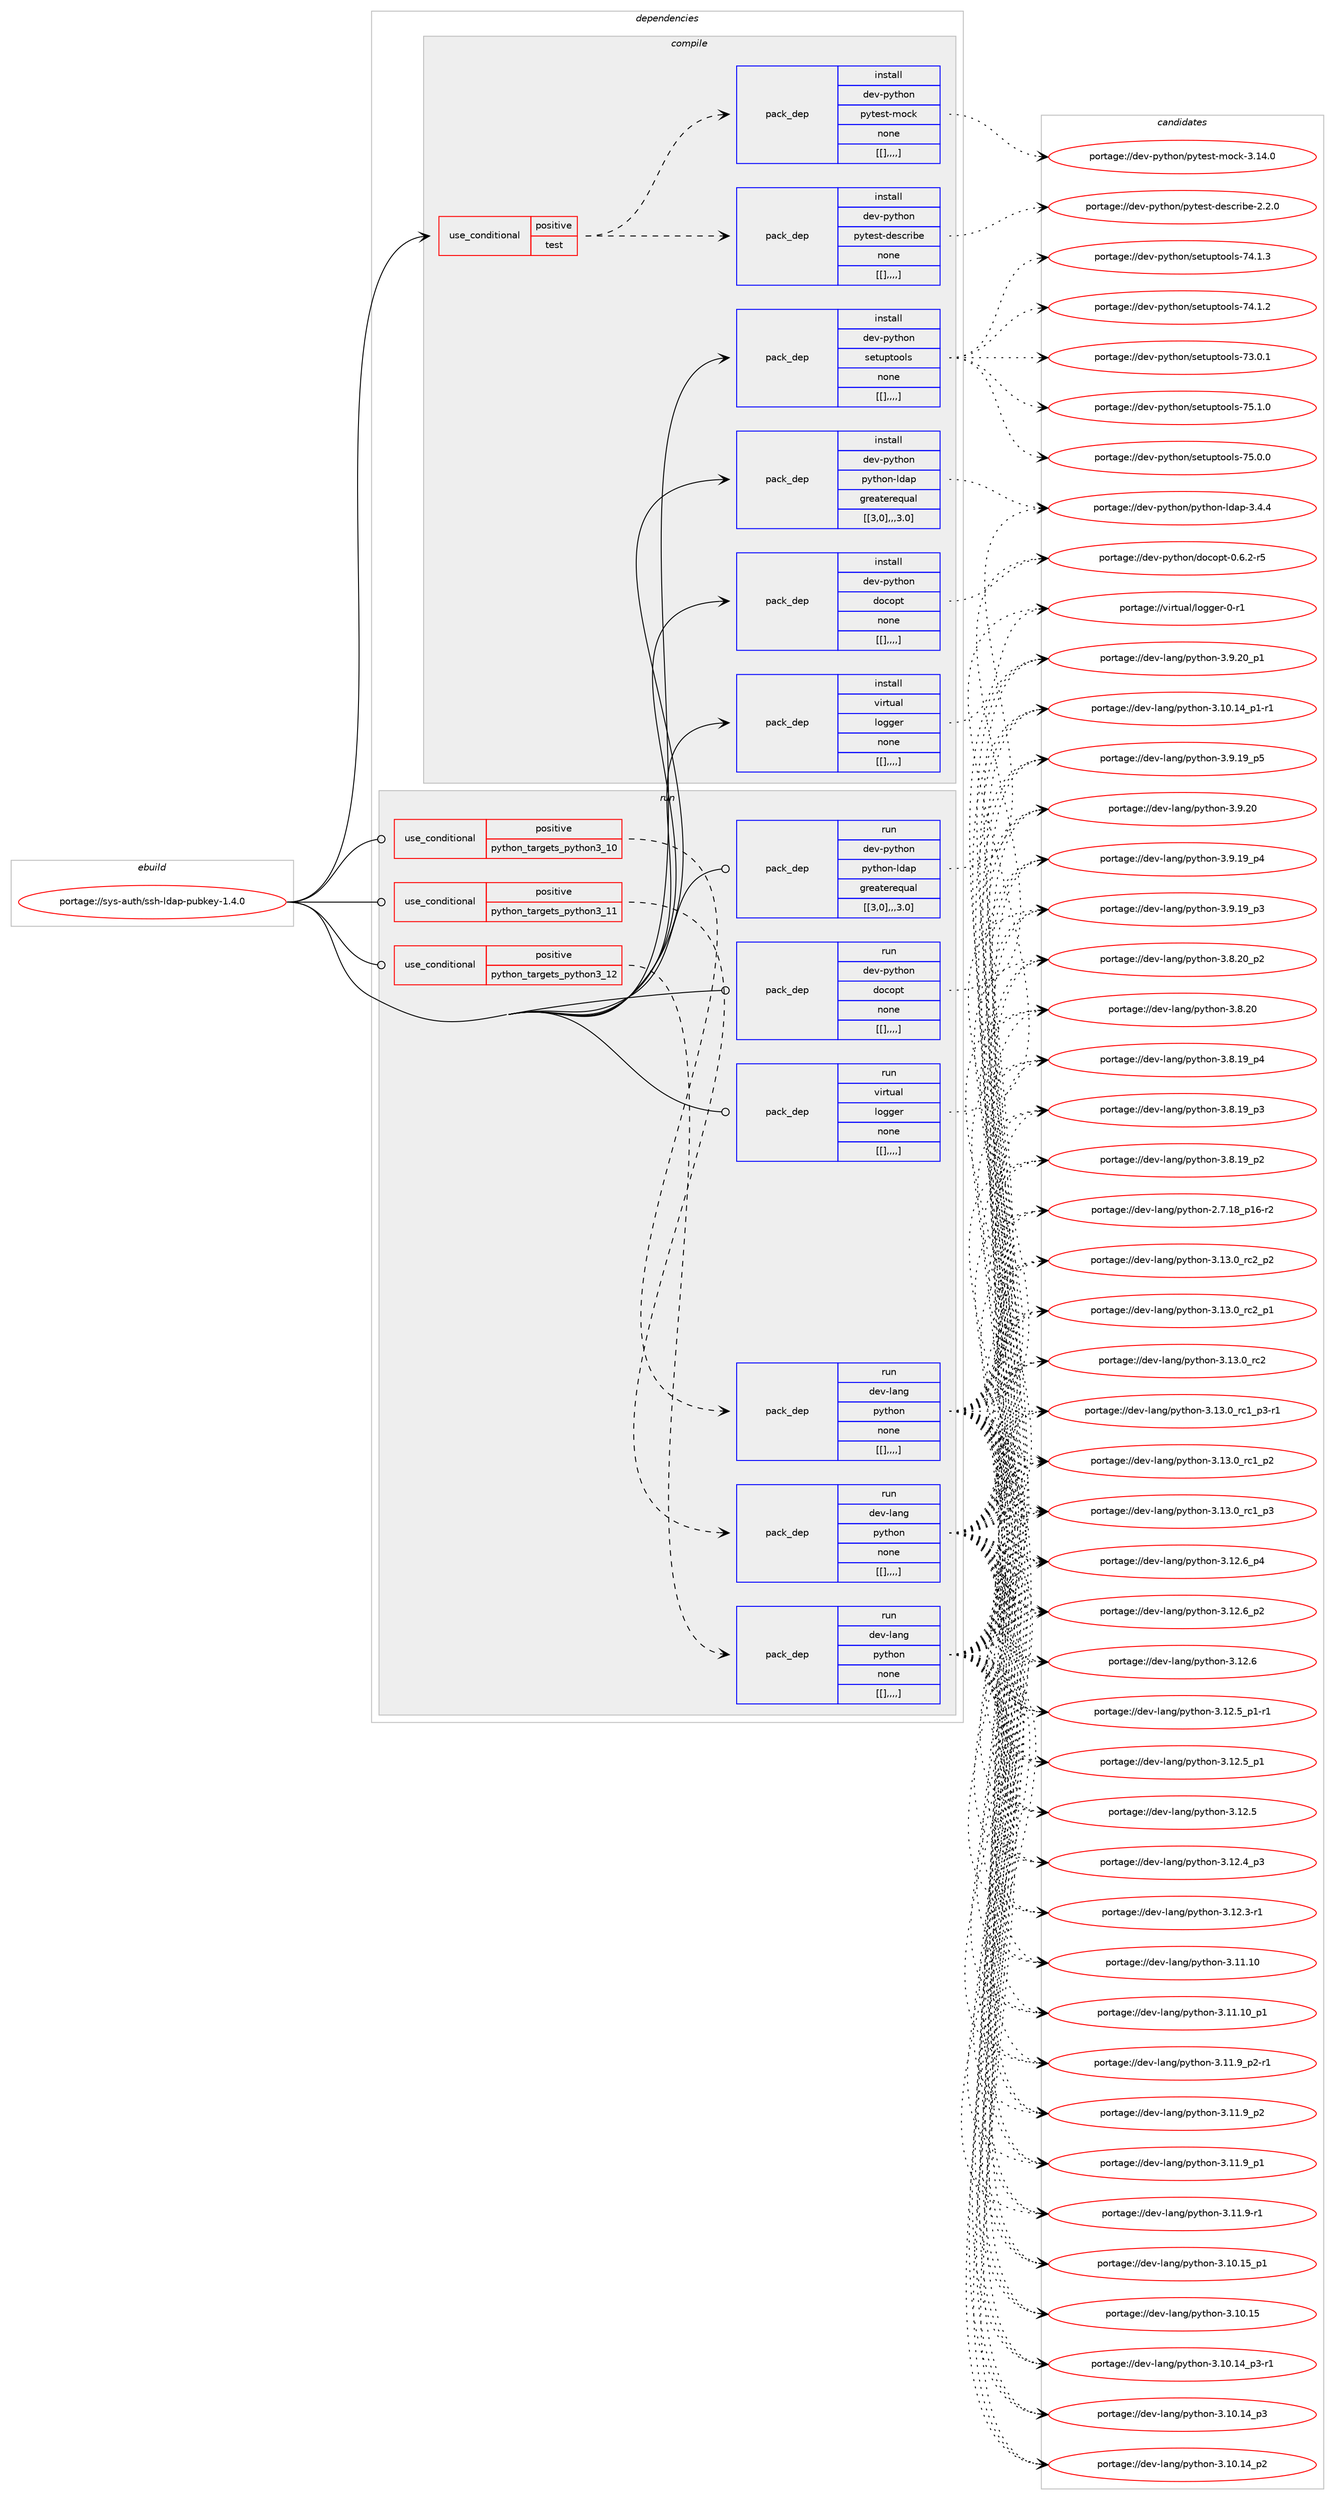 digraph prolog {

# *************
# Graph options
# *************

newrank=true;
concentrate=true;
compound=true;
graph [rankdir=LR,fontname=Helvetica,fontsize=10,ranksep=1.5];#, ranksep=2.5, nodesep=0.2];
edge  [arrowhead=vee];
node  [fontname=Helvetica,fontsize=10];

# **********
# The ebuild
# **********

subgraph cluster_leftcol {
color=gray;
label=<<i>ebuild</i>>;
id [label="portage://sys-auth/ssh-ldap-pubkey-1.4.0", color=red, width=4, href="../sys-auth/ssh-ldap-pubkey-1.4.0.svg"];
}

# ****************
# The dependencies
# ****************

subgraph cluster_midcol {
color=gray;
label=<<i>dependencies</i>>;
subgraph cluster_compile {
fillcolor="#eeeeee";
style=filled;
label=<<i>compile</i>>;
subgraph cond8352 {
dependency22191 [label=<<TABLE BORDER="0" CELLBORDER="1" CELLSPACING="0" CELLPADDING="4"><TR><TD ROWSPAN="3" CELLPADDING="10">use_conditional</TD></TR><TR><TD>positive</TD></TR><TR><TD>test</TD></TR></TABLE>>, shape=none, color=red];
subgraph pack13775 {
dependency22192 [label=<<TABLE BORDER="0" CELLBORDER="1" CELLSPACING="0" CELLPADDING="4" WIDTH="220"><TR><TD ROWSPAN="6" CELLPADDING="30">pack_dep</TD></TR><TR><TD WIDTH="110">install</TD></TR><TR><TD>dev-python</TD></TR><TR><TD>pytest-describe</TD></TR><TR><TD>none</TD></TR><TR><TD>[[],,,,]</TD></TR></TABLE>>, shape=none, color=blue];
}
dependency22191:e -> dependency22192:w [weight=20,style="dashed",arrowhead="vee"];
subgraph pack13776 {
dependency22193 [label=<<TABLE BORDER="0" CELLBORDER="1" CELLSPACING="0" CELLPADDING="4" WIDTH="220"><TR><TD ROWSPAN="6" CELLPADDING="30">pack_dep</TD></TR><TR><TD WIDTH="110">install</TD></TR><TR><TD>dev-python</TD></TR><TR><TD>pytest-mock</TD></TR><TR><TD>none</TD></TR><TR><TD>[[],,,,]</TD></TR></TABLE>>, shape=none, color=blue];
}
dependency22191:e -> dependency22193:w [weight=20,style="dashed",arrowhead="vee"];
}
id:e -> dependency22191:w [weight=20,style="solid",arrowhead="vee"];
subgraph pack13777 {
dependency22194 [label=<<TABLE BORDER="0" CELLBORDER="1" CELLSPACING="0" CELLPADDING="4" WIDTH="220"><TR><TD ROWSPAN="6" CELLPADDING="30">pack_dep</TD></TR><TR><TD WIDTH="110">install</TD></TR><TR><TD>dev-python</TD></TR><TR><TD>docopt</TD></TR><TR><TD>none</TD></TR><TR><TD>[[],,,,]</TD></TR></TABLE>>, shape=none, color=blue];
}
id:e -> dependency22194:w [weight=20,style="solid",arrowhead="vee"];
subgraph pack13778 {
dependency22195 [label=<<TABLE BORDER="0" CELLBORDER="1" CELLSPACING="0" CELLPADDING="4" WIDTH="220"><TR><TD ROWSPAN="6" CELLPADDING="30">pack_dep</TD></TR><TR><TD WIDTH="110">install</TD></TR><TR><TD>dev-python</TD></TR><TR><TD>python-ldap</TD></TR><TR><TD>greaterequal</TD></TR><TR><TD>[[3,0],,,3.0]</TD></TR></TABLE>>, shape=none, color=blue];
}
id:e -> dependency22195:w [weight=20,style="solid",arrowhead="vee"];
subgraph pack13779 {
dependency22196 [label=<<TABLE BORDER="0" CELLBORDER="1" CELLSPACING="0" CELLPADDING="4" WIDTH="220"><TR><TD ROWSPAN="6" CELLPADDING="30">pack_dep</TD></TR><TR><TD WIDTH="110">install</TD></TR><TR><TD>dev-python</TD></TR><TR><TD>setuptools</TD></TR><TR><TD>none</TD></TR><TR><TD>[[],,,,]</TD></TR></TABLE>>, shape=none, color=blue];
}
id:e -> dependency22196:w [weight=20,style="solid",arrowhead="vee"];
subgraph pack13780 {
dependency22197 [label=<<TABLE BORDER="0" CELLBORDER="1" CELLSPACING="0" CELLPADDING="4" WIDTH="220"><TR><TD ROWSPAN="6" CELLPADDING="30">pack_dep</TD></TR><TR><TD WIDTH="110">install</TD></TR><TR><TD>virtual</TD></TR><TR><TD>logger</TD></TR><TR><TD>none</TD></TR><TR><TD>[[],,,,]</TD></TR></TABLE>>, shape=none, color=blue];
}
id:e -> dependency22197:w [weight=20,style="solid",arrowhead="vee"];
}
subgraph cluster_compileandrun {
fillcolor="#eeeeee";
style=filled;
label=<<i>compile and run</i>>;
}
subgraph cluster_run {
fillcolor="#eeeeee";
style=filled;
label=<<i>run</i>>;
subgraph cond8353 {
dependency22198 [label=<<TABLE BORDER="0" CELLBORDER="1" CELLSPACING="0" CELLPADDING="4"><TR><TD ROWSPAN="3" CELLPADDING="10">use_conditional</TD></TR><TR><TD>positive</TD></TR><TR><TD>python_targets_python3_10</TD></TR></TABLE>>, shape=none, color=red];
subgraph pack13781 {
dependency22199 [label=<<TABLE BORDER="0" CELLBORDER="1" CELLSPACING="0" CELLPADDING="4" WIDTH="220"><TR><TD ROWSPAN="6" CELLPADDING="30">pack_dep</TD></TR><TR><TD WIDTH="110">run</TD></TR><TR><TD>dev-lang</TD></TR><TR><TD>python</TD></TR><TR><TD>none</TD></TR><TR><TD>[[],,,,]</TD></TR></TABLE>>, shape=none, color=blue];
}
dependency22198:e -> dependency22199:w [weight=20,style="dashed",arrowhead="vee"];
}
id:e -> dependency22198:w [weight=20,style="solid",arrowhead="odot"];
subgraph cond8354 {
dependency22200 [label=<<TABLE BORDER="0" CELLBORDER="1" CELLSPACING="0" CELLPADDING="4"><TR><TD ROWSPAN="3" CELLPADDING="10">use_conditional</TD></TR><TR><TD>positive</TD></TR><TR><TD>python_targets_python3_11</TD></TR></TABLE>>, shape=none, color=red];
subgraph pack13782 {
dependency22201 [label=<<TABLE BORDER="0" CELLBORDER="1" CELLSPACING="0" CELLPADDING="4" WIDTH="220"><TR><TD ROWSPAN="6" CELLPADDING="30">pack_dep</TD></TR><TR><TD WIDTH="110">run</TD></TR><TR><TD>dev-lang</TD></TR><TR><TD>python</TD></TR><TR><TD>none</TD></TR><TR><TD>[[],,,,]</TD></TR></TABLE>>, shape=none, color=blue];
}
dependency22200:e -> dependency22201:w [weight=20,style="dashed",arrowhead="vee"];
}
id:e -> dependency22200:w [weight=20,style="solid",arrowhead="odot"];
subgraph cond8355 {
dependency22202 [label=<<TABLE BORDER="0" CELLBORDER="1" CELLSPACING="0" CELLPADDING="4"><TR><TD ROWSPAN="3" CELLPADDING="10">use_conditional</TD></TR><TR><TD>positive</TD></TR><TR><TD>python_targets_python3_12</TD></TR></TABLE>>, shape=none, color=red];
subgraph pack13783 {
dependency22203 [label=<<TABLE BORDER="0" CELLBORDER="1" CELLSPACING="0" CELLPADDING="4" WIDTH="220"><TR><TD ROWSPAN="6" CELLPADDING="30">pack_dep</TD></TR><TR><TD WIDTH="110">run</TD></TR><TR><TD>dev-lang</TD></TR><TR><TD>python</TD></TR><TR><TD>none</TD></TR><TR><TD>[[],,,,]</TD></TR></TABLE>>, shape=none, color=blue];
}
dependency22202:e -> dependency22203:w [weight=20,style="dashed",arrowhead="vee"];
}
id:e -> dependency22202:w [weight=20,style="solid",arrowhead="odot"];
subgraph pack13784 {
dependency22204 [label=<<TABLE BORDER="0" CELLBORDER="1" CELLSPACING="0" CELLPADDING="4" WIDTH="220"><TR><TD ROWSPAN="6" CELLPADDING="30">pack_dep</TD></TR><TR><TD WIDTH="110">run</TD></TR><TR><TD>dev-python</TD></TR><TR><TD>docopt</TD></TR><TR><TD>none</TD></TR><TR><TD>[[],,,,]</TD></TR></TABLE>>, shape=none, color=blue];
}
id:e -> dependency22204:w [weight=20,style="solid",arrowhead="odot"];
subgraph pack13785 {
dependency22205 [label=<<TABLE BORDER="0" CELLBORDER="1" CELLSPACING="0" CELLPADDING="4" WIDTH="220"><TR><TD ROWSPAN="6" CELLPADDING="30">pack_dep</TD></TR><TR><TD WIDTH="110">run</TD></TR><TR><TD>dev-python</TD></TR><TR><TD>python-ldap</TD></TR><TR><TD>greaterequal</TD></TR><TR><TD>[[3,0],,,3.0]</TD></TR></TABLE>>, shape=none, color=blue];
}
id:e -> dependency22205:w [weight=20,style="solid",arrowhead="odot"];
subgraph pack13786 {
dependency22206 [label=<<TABLE BORDER="0" CELLBORDER="1" CELLSPACING="0" CELLPADDING="4" WIDTH="220"><TR><TD ROWSPAN="6" CELLPADDING="30">pack_dep</TD></TR><TR><TD WIDTH="110">run</TD></TR><TR><TD>virtual</TD></TR><TR><TD>logger</TD></TR><TR><TD>none</TD></TR><TR><TD>[[],,,,]</TD></TR></TABLE>>, shape=none, color=blue];
}
id:e -> dependency22206:w [weight=20,style="solid",arrowhead="odot"];
}
}

# **************
# The candidates
# **************

subgraph cluster_choices {
rank=same;
color=gray;
label=<<i>candidates</i>>;

subgraph choice13775 {
color=black;
nodesep=1;
choice1001011184511212111610411111047112121116101115116451001011159911410598101455046504648 [label="portage://dev-python/pytest-describe-2.2.0", color=red, width=4,href="../dev-python/pytest-describe-2.2.0.svg"];
dependency22192:e -> choice1001011184511212111610411111047112121116101115116451001011159911410598101455046504648:w [style=dotted,weight="100"];
}
subgraph choice13776 {
color=black;
nodesep=1;
choice1001011184511212111610411111047112121116101115116451091119910745514649524648 [label="portage://dev-python/pytest-mock-3.14.0", color=red, width=4,href="../dev-python/pytest-mock-3.14.0.svg"];
dependency22193:e -> choice1001011184511212111610411111047112121116101115116451091119910745514649524648:w [style=dotted,weight="100"];
}
subgraph choice13777 {
color=black;
nodesep=1;
choice1001011184511212111610411111047100111991111121164548465446504511453 [label="portage://dev-python/docopt-0.6.2-r5", color=red, width=4,href="../dev-python/docopt-0.6.2-r5.svg"];
dependency22194:e -> choice1001011184511212111610411111047100111991111121164548465446504511453:w [style=dotted,weight="100"];
}
subgraph choice13778 {
color=black;
nodesep=1;
choice10010111845112121116104111110471121211161041111104510810097112455146524652 [label="portage://dev-python/python-ldap-3.4.4", color=red, width=4,href="../dev-python/python-ldap-3.4.4.svg"];
dependency22195:e -> choice10010111845112121116104111110471121211161041111104510810097112455146524652:w [style=dotted,weight="100"];
}
subgraph choice13779 {
color=black;
nodesep=1;
choice100101118451121211161041111104711510111611711211611111110811545555346494648 [label="portage://dev-python/setuptools-75.1.0", color=red, width=4,href="../dev-python/setuptools-75.1.0.svg"];
choice100101118451121211161041111104711510111611711211611111110811545555346484648 [label="portage://dev-python/setuptools-75.0.0", color=red, width=4,href="../dev-python/setuptools-75.0.0.svg"];
choice100101118451121211161041111104711510111611711211611111110811545555246494651 [label="portage://dev-python/setuptools-74.1.3", color=red, width=4,href="../dev-python/setuptools-74.1.3.svg"];
choice100101118451121211161041111104711510111611711211611111110811545555246494650 [label="portage://dev-python/setuptools-74.1.2", color=red, width=4,href="../dev-python/setuptools-74.1.2.svg"];
choice100101118451121211161041111104711510111611711211611111110811545555146484649 [label="portage://dev-python/setuptools-73.0.1", color=red, width=4,href="../dev-python/setuptools-73.0.1.svg"];
dependency22196:e -> choice100101118451121211161041111104711510111611711211611111110811545555346494648:w [style=dotted,weight="100"];
dependency22196:e -> choice100101118451121211161041111104711510111611711211611111110811545555346484648:w [style=dotted,weight="100"];
dependency22196:e -> choice100101118451121211161041111104711510111611711211611111110811545555246494651:w [style=dotted,weight="100"];
dependency22196:e -> choice100101118451121211161041111104711510111611711211611111110811545555246494650:w [style=dotted,weight="100"];
dependency22196:e -> choice100101118451121211161041111104711510111611711211611111110811545555146484649:w [style=dotted,weight="100"];
}
subgraph choice13780 {
color=black;
nodesep=1;
choice118105114116117971084710811110310310111445484511449 [label="portage://virtual/logger-0-r1", color=red, width=4,href="../virtual/logger-0-r1.svg"];
dependency22197:e -> choice118105114116117971084710811110310310111445484511449:w [style=dotted,weight="100"];
}
subgraph choice13781 {
color=black;
nodesep=1;
choice100101118451089711010347112121116104111110455146495146489511499509511250 [label="portage://dev-lang/python-3.13.0_rc2_p2", color=red, width=4,href="../dev-lang/python-3.13.0_rc2_p2.svg"];
choice100101118451089711010347112121116104111110455146495146489511499509511249 [label="portage://dev-lang/python-3.13.0_rc2_p1", color=red, width=4,href="../dev-lang/python-3.13.0_rc2_p1.svg"];
choice10010111845108971101034711212111610411111045514649514648951149950 [label="portage://dev-lang/python-3.13.0_rc2", color=red, width=4,href="../dev-lang/python-3.13.0_rc2.svg"];
choice1001011184510897110103471121211161041111104551464951464895114994995112514511449 [label="portage://dev-lang/python-3.13.0_rc1_p3-r1", color=red, width=4,href="../dev-lang/python-3.13.0_rc1_p3-r1.svg"];
choice100101118451089711010347112121116104111110455146495146489511499499511251 [label="portage://dev-lang/python-3.13.0_rc1_p3", color=red, width=4,href="../dev-lang/python-3.13.0_rc1_p3.svg"];
choice100101118451089711010347112121116104111110455146495146489511499499511250 [label="portage://dev-lang/python-3.13.0_rc1_p2", color=red, width=4,href="../dev-lang/python-3.13.0_rc1_p2.svg"];
choice100101118451089711010347112121116104111110455146495046549511252 [label="portage://dev-lang/python-3.12.6_p4", color=red, width=4,href="../dev-lang/python-3.12.6_p4.svg"];
choice100101118451089711010347112121116104111110455146495046549511250 [label="portage://dev-lang/python-3.12.6_p2", color=red, width=4,href="../dev-lang/python-3.12.6_p2.svg"];
choice10010111845108971101034711212111610411111045514649504654 [label="portage://dev-lang/python-3.12.6", color=red, width=4,href="../dev-lang/python-3.12.6.svg"];
choice1001011184510897110103471121211161041111104551464950465395112494511449 [label="portage://dev-lang/python-3.12.5_p1-r1", color=red, width=4,href="../dev-lang/python-3.12.5_p1-r1.svg"];
choice100101118451089711010347112121116104111110455146495046539511249 [label="portage://dev-lang/python-3.12.5_p1", color=red, width=4,href="../dev-lang/python-3.12.5_p1.svg"];
choice10010111845108971101034711212111610411111045514649504653 [label="portage://dev-lang/python-3.12.5", color=red, width=4,href="../dev-lang/python-3.12.5.svg"];
choice100101118451089711010347112121116104111110455146495046529511251 [label="portage://dev-lang/python-3.12.4_p3", color=red, width=4,href="../dev-lang/python-3.12.4_p3.svg"];
choice100101118451089711010347112121116104111110455146495046514511449 [label="portage://dev-lang/python-3.12.3-r1", color=red, width=4,href="../dev-lang/python-3.12.3-r1.svg"];
choice10010111845108971101034711212111610411111045514649494649489511249 [label="portage://dev-lang/python-3.11.10_p1", color=red, width=4,href="../dev-lang/python-3.11.10_p1.svg"];
choice1001011184510897110103471121211161041111104551464949464948 [label="portage://dev-lang/python-3.11.10", color=red, width=4,href="../dev-lang/python-3.11.10.svg"];
choice1001011184510897110103471121211161041111104551464949465795112504511449 [label="portage://dev-lang/python-3.11.9_p2-r1", color=red, width=4,href="../dev-lang/python-3.11.9_p2-r1.svg"];
choice100101118451089711010347112121116104111110455146494946579511250 [label="portage://dev-lang/python-3.11.9_p2", color=red, width=4,href="../dev-lang/python-3.11.9_p2.svg"];
choice100101118451089711010347112121116104111110455146494946579511249 [label="portage://dev-lang/python-3.11.9_p1", color=red, width=4,href="../dev-lang/python-3.11.9_p1.svg"];
choice100101118451089711010347112121116104111110455146494946574511449 [label="portage://dev-lang/python-3.11.9-r1", color=red, width=4,href="../dev-lang/python-3.11.9-r1.svg"];
choice10010111845108971101034711212111610411111045514649484649539511249 [label="portage://dev-lang/python-3.10.15_p1", color=red, width=4,href="../dev-lang/python-3.10.15_p1.svg"];
choice1001011184510897110103471121211161041111104551464948464953 [label="portage://dev-lang/python-3.10.15", color=red, width=4,href="../dev-lang/python-3.10.15.svg"];
choice100101118451089711010347112121116104111110455146494846495295112514511449 [label="portage://dev-lang/python-3.10.14_p3-r1", color=red, width=4,href="../dev-lang/python-3.10.14_p3-r1.svg"];
choice10010111845108971101034711212111610411111045514649484649529511251 [label="portage://dev-lang/python-3.10.14_p3", color=red, width=4,href="../dev-lang/python-3.10.14_p3.svg"];
choice10010111845108971101034711212111610411111045514649484649529511250 [label="portage://dev-lang/python-3.10.14_p2", color=red, width=4,href="../dev-lang/python-3.10.14_p2.svg"];
choice100101118451089711010347112121116104111110455146494846495295112494511449 [label="portage://dev-lang/python-3.10.14_p1-r1", color=red, width=4,href="../dev-lang/python-3.10.14_p1-r1.svg"];
choice100101118451089711010347112121116104111110455146574650489511249 [label="portage://dev-lang/python-3.9.20_p1", color=red, width=4,href="../dev-lang/python-3.9.20_p1.svg"];
choice10010111845108971101034711212111610411111045514657465048 [label="portage://dev-lang/python-3.9.20", color=red, width=4,href="../dev-lang/python-3.9.20.svg"];
choice100101118451089711010347112121116104111110455146574649579511253 [label="portage://dev-lang/python-3.9.19_p5", color=red, width=4,href="../dev-lang/python-3.9.19_p5.svg"];
choice100101118451089711010347112121116104111110455146574649579511252 [label="portage://dev-lang/python-3.9.19_p4", color=red, width=4,href="../dev-lang/python-3.9.19_p4.svg"];
choice100101118451089711010347112121116104111110455146574649579511251 [label="portage://dev-lang/python-3.9.19_p3", color=red, width=4,href="../dev-lang/python-3.9.19_p3.svg"];
choice100101118451089711010347112121116104111110455146564650489511250 [label="portage://dev-lang/python-3.8.20_p2", color=red, width=4,href="../dev-lang/python-3.8.20_p2.svg"];
choice10010111845108971101034711212111610411111045514656465048 [label="portage://dev-lang/python-3.8.20", color=red, width=4,href="../dev-lang/python-3.8.20.svg"];
choice100101118451089711010347112121116104111110455146564649579511252 [label="portage://dev-lang/python-3.8.19_p4", color=red, width=4,href="../dev-lang/python-3.8.19_p4.svg"];
choice100101118451089711010347112121116104111110455146564649579511251 [label="portage://dev-lang/python-3.8.19_p3", color=red, width=4,href="../dev-lang/python-3.8.19_p3.svg"];
choice100101118451089711010347112121116104111110455146564649579511250 [label="portage://dev-lang/python-3.8.19_p2", color=red, width=4,href="../dev-lang/python-3.8.19_p2.svg"];
choice100101118451089711010347112121116104111110455046554649569511249544511450 [label="portage://dev-lang/python-2.7.18_p16-r2", color=red, width=4,href="../dev-lang/python-2.7.18_p16-r2.svg"];
dependency22199:e -> choice100101118451089711010347112121116104111110455146495146489511499509511250:w [style=dotted,weight="100"];
dependency22199:e -> choice100101118451089711010347112121116104111110455146495146489511499509511249:w [style=dotted,weight="100"];
dependency22199:e -> choice10010111845108971101034711212111610411111045514649514648951149950:w [style=dotted,weight="100"];
dependency22199:e -> choice1001011184510897110103471121211161041111104551464951464895114994995112514511449:w [style=dotted,weight="100"];
dependency22199:e -> choice100101118451089711010347112121116104111110455146495146489511499499511251:w [style=dotted,weight="100"];
dependency22199:e -> choice100101118451089711010347112121116104111110455146495146489511499499511250:w [style=dotted,weight="100"];
dependency22199:e -> choice100101118451089711010347112121116104111110455146495046549511252:w [style=dotted,weight="100"];
dependency22199:e -> choice100101118451089711010347112121116104111110455146495046549511250:w [style=dotted,weight="100"];
dependency22199:e -> choice10010111845108971101034711212111610411111045514649504654:w [style=dotted,weight="100"];
dependency22199:e -> choice1001011184510897110103471121211161041111104551464950465395112494511449:w [style=dotted,weight="100"];
dependency22199:e -> choice100101118451089711010347112121116104111110455146495046539511249:w [style=dotted,weight="100"];
dependency22199:e -> choice10010111845108971101034711212111610411111045514649504653:w [style=dotted,weight="100"];
dependency22199:e -> choice100101118451089711010347112121116104111110455146495046529511251:w [style=dotted,weight="100"];
dependency22199:e -> choice100101118451089711010347112121116104111110455146495046514511449:w [style=dotted,weight="100"];
dependency22199:e -> choice10010111845108971101034711212111610411111045514649494649489511249:w [style=dotted,weight="100"];
dependency22199:e -> choice1001011184510897110103471121211161041111104551464949464948:w [style=dotted,weight="100"];
dependency22199:e -> choice1001011184510897110103471121211161041111104551464949465795112504511449:w [style=dotted,weight="100"];
dependency22199:e -> choice100101118451089711010347112121116104111110455146494946579511250:w [style=dotted,weight="100"];
dependency22199:e -> choice100101118451089711010347112121116104111110455146494946579511249:w [style=dotted,weight="100"];
dependency22199:e -> choice100101118451089711010347112121116104111110455146494946574511449:w [style=dotted,weight="100"];
dependency22199:e -> choice10010111845108971101034711212111610411111045514649484649539511249:w [style=dotted,weight="100"];
dependency22199:e -> choice1001011184510897110103471121211161041111104551464948464953:w [style=dotted,weight="100"];
dependency22199:e -> choice100101118451089711010347112121116104111110455146494846495295112514511449:w [style=dotted,weight="100"];
dependency22199:e -> choice10010111845108971101034711212111610411111045514649484649529511251:w [style=dotted,weight="100"];
dependency22199:e -> choice10010111845108971101034711212111610411111045514649484649529511250:w [style=dotted,weight="100"];
dependency22199:e -> choice100101118451089711010347112121116104111110455146494846495295112494511449:w [style=dotted,weight="100"];
dependency22199:e -> choice100101118451089711010347112121116104111110455146574650489511249:w [style=dotted,weight="100"];
dependency22199:e -> choice10010111845108971101034711212111610411111045514657465048:w [style=dotted,weight="100"];
dependency22199:e -> choice100101118451089711010347112121116104111110455146574649579511253:w [style=dotted,weight="100"];
dependency22199:e -> choice100101118451089711010347112121116104111110455146574649579511252:w [style=dotted,weight="100"];
dependency22199:e -> choice100101118451089711010347112121116104111110455146574649579511251:w [style=dotted,weight="100"];
dependency22199:e -> choice100101118451089711010347112121116104111110455146564650489511250:w [style=dotted,weight="100"];
dependency22199:e -> choice10010111845108971101034711212111610411111045514656465048:w [style=dotted,weight="100"];
dependency22199:e -> choice100101118451089711010347112121116104111110455146564649579511252:w [style=dotted,weight="100"];
dependency22199:e -> choice100101118451089711010347112121116104111110455146564649579511251:w [style=dotted,weight="100"];
dependency22199:e -> choice100101118451089711010347112121116104111110455146564649579511250:w [style=dotted,weight="100"];
dependency22199:e -> choice100101118451089711010347112121116104111110455046554649569511249544511450:w [style=dotted,weight="100"];
}
subgraph choice13782 {
color=black;
nodesep=1;
choice100101118451089711010347112121116104111110455146495146489511499509511250 [label="portage://dev-lang/python-3.13.0_rc2_p2", color=red, width=4,href="../dev-lang/python-3.13.0_rc2_p2.svg"];
choice100101118451089711010347112121116104111110455146495146489511499509511249 [label="portage://dev-lang/python-3.13.0_rc2_p1", color=red, width=4,href="../dev-lang/python-3.13.0_rc2_p1.svg"];
choice10010111845108971101034711212111610411111045514649514648951149950 [label="portage://dev-lang/python-3.13.0_rc2", color=red, width=4,href="../dev-lang/python-3.13.0_rc2.svg"];
choice1001011184510897110103471121211161041111104551464951464895114994995112514511449 [label="portage://dev-lang/python-3.13.0_rc1_p3-r1", color=red, width=4,href="../dev-lang/python-3.13.0_rc1_p3-r1.svg"];
choice100101118451089711010347112121116104111110455146495146489511499499511251 [label="portage://dev-lang/python-3.13.0_rc1_p3", color=red, width=4,href="../dev-lang/python-3.13.0_rc1_p3.svg"];
choice100101118451089711010347112121116104111110455146495146489511499499511250 [label="portage://dev-lang/python-3.13.0_rc1_p2", color=red, width=4,href="../dev-lang/python-3.13.0_rc1_p2.svg"];
choice100101118451089711010347112121116104111110455146495046549511252 [label="portage://dev-lang/python-3.12.6_p4", color=red, width=4,href="../dev-lang/python-3.12.6_p4.svg"];
choice100101118451089711010347112121116104111110455146495046549511250 [label="portage://dev-lang/python-3.12.6_p2", color=red, width=4,href="../dev-lang/python-3.12.6_p2.svg"];
choice10010111845108971101034711212111610411111045514649504654 [label="portage://dev-lang/python-3.12.6", color=red, width=4,href="../dev-lang/python-3.12.6.svg"];
choice1001011184510897110103471121211161041111104551464950465395112494511449 [label="portage://dev-lang/python-3.12.5_p1-r1", color=red, width=4,href="../dev-lang/python-3.12.5_p1-r1.svg"];
choice100101118451089711010347112121116104111110455146495046539511249 [label="portage://dev-lang/python-3.12.5_p1", color=red, width=4,href="../dev-lang/python-3.12.5_p1.svg"];
choice10010111845108971101034711212111610411111045514649504653 [label="portage://dev-lang/python-3.12.5", color=red, width=4,href="../dev-lang/python-3.12.5.svg"];
choice100101118451089711010347112121116104111110455146495046529511251 [label="portage://dev-lang/python-3.12.4_p3", color=red, width=4,href="../dev-lang/python-3.12.4_p3.svg"];
choice100101118451089711010347112121116104111110455146495046514511449 [label="portage://dev-lang/python-3.12.3-r1", color=red, width=4,href="../dev-lang/python-3.12.3-r1.svg"];
choice10010111845108971101034711212111610411111045514649494649489511249 [label="portage://dev-lang/python-3.11.10_p1", color=red, width=4,href="../dev-lang/python-3.11.10_p1.svg"];
choice1001011184510897110103471121211161041111104551464949464948 [label="portage://dev-lang/python-3.11.10", color=red, width=4,href="../dev-lang/python-3.11.10.svg"];
choice1001011184510897110103471121211161041111104551464949465795112504511449 [label="portage://dev-lang/python-3.11.9_p2-r1", color=red, width=4,href="../dev-lang/python-3.11.9_p2-r1.svg"];
choice100101118451089711010347112121116104111110455146494946579511250 [label="portage://dev-lang/python-3.11.9_p2", color=red, width=4,href="../dev-lang/python-3.11.9_p2.svg"];
choice100101118451089711010347112121116104111110455146494946579511249 [label="portage://dev-lang/python-3.11.9_p1", color=red, width=4,href="../dev-lang/python-3.11.9_p1.svg"];
choice100101118451089711010347112121116104111110455146494946574511449 [label="portage://dev-lang/python-3.11.9-r1", color=red, width=4,href="../dev-lang/python-3.11.9-r1.svg"];
choice10010111845108971101034711212111610411111045514649484649539511249 [label="portage://dev-lang/python-3.10.15_p1", color=red, width=4,href="../dev-lang/python-3.10.15_p1.svg"];
choice1001011184510897110103471121211161041111104551464948464953 [label="portage://dev-lang/python-3.10.15", color=red, width=4,href="../dev-lang/python-3.10.15.svg"];
choice100101118451089711010347112121116104111110455146494846495295112514511449 [label="portage://dev-lang/python-3.10.14_p3-r1", color=red, width=4,href="../dev-lang/python-3.10.14_p3-r1.svg"];
choice10010111845108971101034711212111610411111045514649484649529511251 [label="portage://dev-lang/python-3.10.14_p3", color=red, width=4,href="../dev-lang/python-3.10.14_p3.svg"];
choice10010111845108971101034711212111610411111045514649484649529511250 [label="portage://dev-lang/python-3.10.14_p2", color=red, width=4,href="../dev-lang/python-3.10.14_p2.svg"];
choice100101118451089711010347112121116104111110455146494846495295112494511449 [label="portage://dev-lang/python-3.10.14_p1-r1", color=red, width=4,href="../dev-lang/python-3.10.14_p1-r1.svg"];
choice100101118451089711010347112121116104111110455146574650489511249 [label="portage://dev-lang/python-3.9.20_p1", color=red, width=4,href="../dev-lang/python-3.9.20_p1.svg"];
choice10010111845108971101034711212111610411111045514657465048 [label="portage://dev-lang/python-3.9.20", color=red, width=4,href="../dev-lang/python-3.9.20.svg"];
choice100101118451089711010347112121116104111110455146574649579511253 [label="portage://dev-lang/python-3.9.19_p5", color=red, width=4,href="../dev-lang/python-3.9.19_p5.svg"];
choice100101118451089711010347112121116104111110455146574649579511252 [label="portage://dev-lang/python-3.9.19_p4", color=red, width=4,href="../dev-lang/python-3.9.19_p4.svg"];
choice100101118451089711010347112121116104111110455146574649579511251 [label="portage://dev-lang/python-3.9.19_p3", color=red, width=4,href="../dev-lang/python-3.9.19_p3.svg"];
choice100101118451089711010347112121116104111110455146564650489511250 [label="portage://dev-lang/python-3.8.20_p2", color=red, width=4,href="../dev-lang/python-3.8.20_p2.svg"];
choice10010111845108971101034711212111610411111045514656465048 [label="portage://dev-lang/python-3.8.20", color=red, width=4,href="../dev-lang/python-3.8.20.svg"];
choice100101118451089711010347112121116104111110455146564649579511252 [label="portage://dev-lang/python-3.8.19_p4", color=red, width=4,href="../dev-lang/python-3.8.19_p4.svg"];
choice100101118451089711010347112121116104111110455146564649579511251 [label="portage://dev-lang/python-3.8.19_p3", color=red, width=4,href="../dev-lang/python-3.8.19_p3.svg"];
choice100101118451089711010347112121116104111110455146564649579511250 [label="portage://dev-lang/python-3.8.19_p2", color=red, width=4,href="../dev-lang/python-3.8.19_p2.svg"];
choice100101118451089711010347112121116104111110455046554649569511249544511450 [label="portage://dev-lang/python-2.7.18_p16-r2", color=red, width=4,href="../dev-lang/python-2.7.18_p16-r2.svg"];
dependency22201:e -> choice100101118451089711010347112121116104111110455146495146489511499509511250:w [style=dotted,weight="100"];
dependency22201:e -> choice100101118451089711010347112121116104111110455146495146489511499509511249:w [style=dotted,weight="100"];
dependency22201:e -> choice10010111845108971101034711212111610411111045514649514648951149950:w [style=dotted,weight="100"];
dependency22201:e -> choice1001011184510897110103471121211161041111104551464951464895114994995112514511449:w [style=dotted,weight="100"];
dependency22201:e -> choice100101118451089711010347112121116104111110455146495146489511499499511251:w [style=dotted,weight="100"];
dependency22201:e -> choice100101118451089711010347112121116104111110455146495146489511499499511250:w [style=dotted,weight="100"];
dependency22201:e -> choice100101118451089711010347112121116104111110455146495046549511252:w [style=dotted,weight="100"];
dependency22201:e -> choice100101118451089711010347112121116104111110455146495046549511250:w [style=dotted,weight="100"];
dependency22201:e -> choice10010111845108971101034711212111610411111045514649504654:w [style=dotted,weight="100"];
dependency22201:e -> choice1001011184510897110103471121211161041111104551464950465395112494511449:w [style=dotted,weight="100"];
dependency22201:e -> choice100101118451089711010347112121116104111110455146495046539511249:w [style=dotted,weight="100"];
dependency22201:e -> choice10010111845108971101034711212111610411111045514649504653:w [style=dotted,weight="100"];
dependency22201:e -> choice100101118451089711010347112121116104111110455146495046529511251:w [style=dotted,weight="100"];
dependency22201:e -> choice100101118451089711010347112121116104111110455146495046514511449:w [style=dotted,weight="100"];
dependency22201:e -> choice10010111845108971101034711212111610411111045514649494649489511249:w [style=dotted,weight="100"];
dependency22201:e -> choice1001011184510897110103471121211161041111104551464949464948:w [style=dotted,weight="100"];
dependency22201:e -> choice1001011184510897110103471121211161041111104551464949465795112504511449:w [style=dotted,weight="100"];
dependency22201:e -> choice100101118451089711010347112121116104111110455146494946579511250:w [style=dotted,weight="100"];
dependency22201:e -> choice100101118451089711010347112121116104111110455146494946579511249:w [style=dotted,weight="100"];
dependency22201:e -> choice100101118451089711010347112121116104111110455146494946574511449:w [style=dotted,weight="100"];
dependency22201:e -> choice10010111845108971101034711212111610411111045514649484649539511249:w [style=dotted,weight="100"];
dependency22201:e -> choice1001011184510897110103471121211161041111104551464948464953:w [style=dotted,weight="100"];
dependency22201:e -> choice100101118451089711010347112121116104111110455146494846495295112514511449:w [style=dotted,weight="100"];
dependency22201:e -> choice10010111845108971101034711212111610411111045514649484649529511251:w [style=dotted,weight="100"];
dependency22201:e -> choice10010111845108971101034711212111610411111045514649484649529511250:w [style=dotted,weight="100"];
dependency22201:e -> choice100101118451089711010347112121116104111110455146494846495295112494511449:w [style=dotted,weight="100"];
dependency22201:e -> choice100101118451089711010347112121116104111110455146574650489511249:w [style=dotted,weight="100"];
dependency22201:e -> choice10010111845108971101034711212111610411111045514657465048:w [style=dotted,weight="100"];
dependency22201:e -> choice100101118451089711010347112121116104111110455146574649579511253:w [style=dotted,weight="100"];
dependency22201:e -> choice100101118451089711010347112121116104111110455146574649579511252:w [style=dotted,weight="100"];
dependency22201:e -> choice100101118451089711010347112121116104111110455146574649579511251:w [style=dotted,weight="100"];
dependency22201:e -> choice100101118451089711010347112121116104111110455146564650489511250:w [style=dotted,weight="100"];
dependency22201:e -> choice10010111845108971101034711212111610411111045514656465048:w [style=dotted,weight="100"];
dependency22201:e -> choice100101118451089711010347112121116104111110455146564649579511252:w [style=dotted,weight="100"];
dependency22201:e -> choice100101118451089711010347112121116104111110455146564649579511251:w [style=dotted,weight="100"];
dependency22201:e -> choice100101118451089711010347112121116104111110455146564649579511250:w [style=dotted,weight="100"];
dependency22201:e -> choice100101118451089711010347112121116104111110455046554649569511249544511450:w [style=dotted,weight="100"];
}
subgraph choice13783 {
color=black;
nodesep=1;
choice100101118451089711010347112121116104111110455146495146489511499509511250 [label="portage://dev-lang/python-3.13.0_rc2_p2", color=red, width=4,href="../dev-lang/python-3.13.0_rc2_p2.svg"];
choice100101118451089711010347112121116104111110455146495146489511499509511249 [label="portage://dev-lang/python-3.13.0_rc2_p1", color=red, width=4,href="../dev-lang/python-3.13.0_rc2_p1.svg"];
choice10010111845108971101034711212111610411111045514649514648951149950 [label="portage://dev-lang/python-3.13.0_rc2", color=red, width=4,href="../dev-lang/python-3.13.0_rc2.svg"];
choice1001011184510897110103471121211161041111104551464951464895114994995112514511449 [label="portage://dev-lang/python-3.13.0_rc1_p3-r1", color=red, width=4,href="../dev-lang/python-3.13.0_rc1_p3-r1.svg"];
choice100101118451089711010347112121116104111110455146495146489511499499511251 [label="portage://dev-lang/python-3.13.0_rc1_p3", color=red, width=4,href="../dev-lang/python-3.13.0_rc1_p3.svg"];
choice100101118451089711010347112121116104111110455146495146489511499499511250 [label="portage://dev-lang/python-3.13.0_rc1_p2", color=red, width=4,href="../dev-lang/python-3.13.0_rc1_p2.svg"];
choice100101118451089711010347112121116104111110455146495046549511252 [label="portage://dev-lang/python-3.12.6_p4", color=red, width=4,href="../dev-lang/python-3.12.6_p4.svg"];
choice100101118451089711010347112121116104111110455146495046549511250 [label="portage://dev-lang/python-3.12.6_p2", color=red, width=4,href="../dev-lang/python-3.12.6_p2.svg"];
choice10010111845108971101034711212111610411111045514649504654 [label="portage://dev-lang/python-3.12.6", color=red, width=4,href="../dev-lang/python-3.12.6.svg"];
choice1001011184510897110103471121211161041111104551464950465395112494511449 [label="portage://dev-lang/python-3.12.5_p1-r1", color=red, width=4,href="../dev-lang/python-3.12.5_p1-r1.svg"];
choice100101118451089711010347112121116104111110455146495046539511249 [label="portage://dev-lang/python-3.12.5_p1", color=red, width=4,href="../dev-lang/python-3.12.5_p1.svg"];
choice10010111845108971101034711212111610411111045514649504653 [label="portage://dev-lang/python-3.12.5", color=red, width=4,href="../dev-lang/python-3.12.5.svg"];
choice100101118451089711010347112121116104111110455146495046529511251 [label="portage://dev-lang/python-3.12.4_p3", color=red, width=4,href="../dev-lang/python-3.12.4_p3.svg"];
choice100101118451089711010347112121116104111110455146495046514511449 [label="portage://dev-lang/python-3.12.3-r1", color=red, width=4,href="../dev-lang/python-3.12.3-r1.svg"];
choice10010111845108971101034711212111610411111045514649494649489511249 [label="portage://dev-lang/python-3.11.10_p1", color=red, width=4,href="../dev-lang/python-3.11.10_p1.svg"];
choice1001011184510897110103471121211161041111104551464949464948 [label="portage://dev-lang/python-3.11.10", color=red, width=4,href="../dev-lang/python-3.11.10.svg"];
choice1001011184510897110103471121211161041111104551464949465795112504511449 [label="portage://dev-lang/python-3.11.9_p2-r1", color=red, width=4,href="../dev-lang/python-3.11.9_p2-r1.svg"];
choice100101118451089711010347112121116104111110455146494946579511250 [label="portage://dev-lang/python-3.11.9_p2", color=red, width=4,href="../dev-lang/python-3.11.9_p2.svg"];
choice100101118451089711010347112121116104111110455146494946579511249 [label="portage://dev-lang/python-3.11.9_p1", color=red, width=4,href="../dev-lang/python-3.11.9_p1.svg"];
choice100101118451089711010347112121116104111110455146494946574511449 [label="portage://dev-lang/python-3.11.9-r1", color=red, width=4,href="../dev-lang/python-3.11.9-r1.svg"];
choice10010111845108971101034711212111610411111045514649484649539511249 [label="portage://dev-lang/python-3.10.15_p1", color=red, width=4,href="../dev-lang/python-3.10.15_p1.svg"];
choice1001011184510897110103471121211161041111104551464948464953 [label="portage://dev-lang/python-3.10.15", color=red, width=4,href="../dev-lang/python-3.10.15.svg"];
choice100101118451089711010347112121116104111110455146494846495295112514511449 [label="portage://dev-lang/python-3.10.14_p3-r1", color=red, width=4,href="../dev-lang/python-3.10.14_p3-r1.svg"];
choice10010111845108971101034711212111610411111045514649484649529511251 [label="portage://dev-lang/python-3.10.14_p3", color=red, width=4,href="../dev-lang/python-3.10.14_p3.svg"];
choice10010111845108971101034711212111610411111045514649484649529511250 [label="portage://dev-lang/python-3.10.14_p2", color=red, width=4,href="../dev-lang/python-3.10.14_p2.svg"];
choice100101118451089711010347112121116104111110455146494846495295112494511449 [label="portage://dev-lang/python-3.10.14_p1-r1", color=red, width=4,href="../dev-lang/python-3.10.14_p1-r1.svg"];
choice100101118451089711010347112121116104111110455146574650489511249 [label="portage://dev-lang/python-3.9.20_p1", color=red, width=4,href="../dev-lang/python-3.9.20_p1.svg"];
choice10010111845108971101034711212111610411111045514657465048 [label="portage://dev-lang/python-3.9.20", color=red, width=4,href="../dev-lang/python-3.9.20.svg"];
choice100101118451089711010347112121116104111110455146574649579511253 [label="portage://dev-lang/python-3.9.19_p5", color=red, width=4,href="../dev-lang/python-3.9.19_p5.svg"];
choice100101118451089711010347112121116104111110455146574649579511252 [label="portage://dev-lang/python-3.9.19_p4", color=red, width=4,href="../dev-lang/python-3.9.19_p4.svg"];
choice100101118451089711010347112121116104111110455146574649579511251 [label="portage://dev-lang/python-3.9.19_p3", color=red, width=4,href="../dev-lang/python-3.9.19_p3.svg"];
choice100101118451089711010347112121116104111110455146564650489511250 [label="portage://dev-lang/python-3.8.20_p2", color=red, width=4,href="../dev-lang/python-3.8.20_p2.svg"];
choice10010111845108971101034711212111610411111045514656465048 [label="portage://dev-lang/python-3.8.20", color=red, width=4,href="../dev-lang/python-3.8.20.svg"];
choice100101118451089711010347112121116104111110455146564649579511252 [label="portage://dev-lang/python-3.8.19_p4", color=red, width=4,href="../dev-lang/python-3.8.19_p4.svg"];
choice100101118451089711010347112121116104111110455146564649579511251 [label="portage://dev-lang/python-3.8.19_p3", color=red, width=4,href="../dev-lang/python-3.8.19_p3.svg"];
choice100101118451089711010347112121116104111110455146564649579511250 [label="portage://dev-lang/python-3.8.19_p2", color=red, width=4,href="../dev-lang/python-3.8.19_p2.svg"];
choice100101118451089711010347112121116104111110455046554649569511249544511450 [label="portage://dev-lang/python-2.7.18_p16-r2", color=red, width=4,href="../dev-lang/python-2.7.18_p16-r2.svg"];
dependency22203:e -> choice100101118451089711010347112121116104111110455146495146489511499509511250:w [style=dotted,weight="100"];
dependency22203:e -> choice100101118451089711010347112121116104111110455146495146489511499509511249:w [style=dotted,weight="100"];
dependency22203:e -> choice10010111845108971101034711212111610411111045514649514648951149950:w [style=dotted,weight="100"];
dependency22203:e -> choice1001011184510897110103471121211161041111104551464951464895114994995112514511449:w [style=dotted,weight="100"];
dependency22203:e -> choice100101118451089711010347112121116104111110455146495146489511499499511251:w [style=dotted,weight="100"];
dependency22203:e -> choice100101118451089711010347112121116104111110455146495146489511499499511250:w [style=dotted,weight="100"];
dependency22203:e -> choice100101118451089711010347112121116104111110455146495046549511252:w [style=dotted,weight="100"];
dependency22203:e -> choice100101118451089711010347112121116104111110455146495046549511250:w [style=dotted,weight="100"];
dependency22203:e -> choice10010111845108971101034711212111610411111045514649504654:w [style=dotted,weight="100"];
dependency22203:e -> choice1001011184510897110103471121211161041111104551464950465395112494511449:w [style=dotted,weight="100"];
dependency22203:e -> choice100101118451089711010347112121116104111110455146495046539511249:w [style=dotted,weight="100"];
dependency22203:e -> choice10010111845108971101034711212111610411111045514649504653:w [style=dotted,weight="100"];
dependency22203:e -> choice100101118451089711010347112121116104111110455146495046529511251:w [style=dotted,weight="100"];
dependency22203:e -> choice100101118451089711010347112121116104111110455146495046514511449:w [style=dotted,weight="100"];
dependency22203:e -> choice10010111845108971101034711212111610411111045514649494649489511249:w [style=dotted,weight="100"];
dependency22203:e -> choice1001011184510897110103471121211161041111104551464949464948:w [style=dotted,weight="100"];
dependency22203:e -> choice1001011184510897110103471121211161041111104551464949465795112504511449:w [style=dotted,weight="100"];
dependency22203:e -> choice100101118451089711010347112121116104111110455146494946579511250:w [style=dotted,weight="100"];
dependency22203:e -> choice100101118451089711010347112121116104111110455146494946579511249:w [style=dotted,weight="100"];
dependency22203:e -> choice100101118451089711010347112121116104111110455146494946574511449:w [style=dotted,weight="100"];
dependency22203:e -> choice10010111845108971101034711212111610411111045514649484649539511249:w [style=dotted,weight="100"];
dependency22203:e -> choice1001011184510897110103471121211161041111104551464948464953:w [style=dotted,weight="100"];
dependency22203:e -> choice100101118451089711010347112121116104111110455146494846495295112514511449:w [style=dotted,weight="100"];
dependency22203:e -> choice10010111845108971101034711212111610411111045514649484649529511251:w [style=dotted,weight="100"];
dependency22203:e -> choice10010111845108971101034711212111610411111045514649484649529511250:w [style=dotted,weight="100"];
dependency22203:e -> choice100101118451089711010347112121116104111110455146494846495295112494511449:w [style=dotted,weight="100"];
dependency22203:e -> choice100101118451089711010347112121116104111110455146574650489511249:w [style=dotted,weight="100"];
dependency22203:e -> choice10010111845108971101034711212111610411111045514657465048:w [style=dotted,weight="100"];
dependency22203:e -> choice100101118451089711010347112121116104111110455146574649579511253:w [style=dotted,weight="100"];
dependency22203:e -> choice100101118451089711010347112121116104111110455146574649579511252:w [style=dotted,weight="100"];
dependency22203:e -> choice100101118451089711010347112121116104111110455146574649579511251:w [style=dotted,weight="100"];
dependency22203:e -> choice100101118451089711010347112121116104111110455146564650489511250:w [style=dotted,weight="100"];
dependency22203:e -> choice10010111845108971101034711212111610411111045514656465048:w [style=dotted,weight="100"];
dependency22203:e -> choice100101118451089711010347112121116104111110455146564649579511252:w [style=dotted,weight="100"];
dependency22203:e -> choice100101118451089711010347112121116104111110455146564649579511251:w [style=dotted,weight="100"];
dependency22203:e -> choice100101118451089711010347112121116104111110455146564649579511250:w [style=dotted,weight="100"];
dependency22203:e -> choice100101118451089711010347112121116104111110455046554649569511249544511450:w [style=dotted,weight="100"];
}
subgraph choice13784 {
color=black;
nodesep=1;
choice1001011184511212111610411111047100111991111121164548465446504511453 [label="portage://dev-python/docopt-0.6.2-r5", color=red, width=4,href="../dev-python/docopt-0.6.2-r5.svg"];
dependency22204:e -> choice1001011184511212111610411111047100111991111121164548465446504511453:w [style=dotted,weight="100"];
}
subgraph choice13785 {
color=black;
nodesep=1;
choice10010111845112121116104111110471121211161041111104510810097112455146524652 [label="portage://dev-python/python-ldap-3.4.4", color=red, width=4,href="../dev-python/python-ldap-3.4.4.svg"];
dependency22205:e -> choice10010111845112121116104111110471121211161041111104510810097112455146524652:w [style=dotted,weight="100"];
}
subgraph choice13786 {
color=black;
nodesep=1;
choice118105114116117971084710811110310310111445484511449 [label="portage://virtual/logger-0-r1", color=red, width=4,href="../virtual/logger-0-r1.svg"];
dependency22206:e -> choice118105114116117971084710811110310310111445484511449:w [style=dotted,weight="100"];
}
}

}
